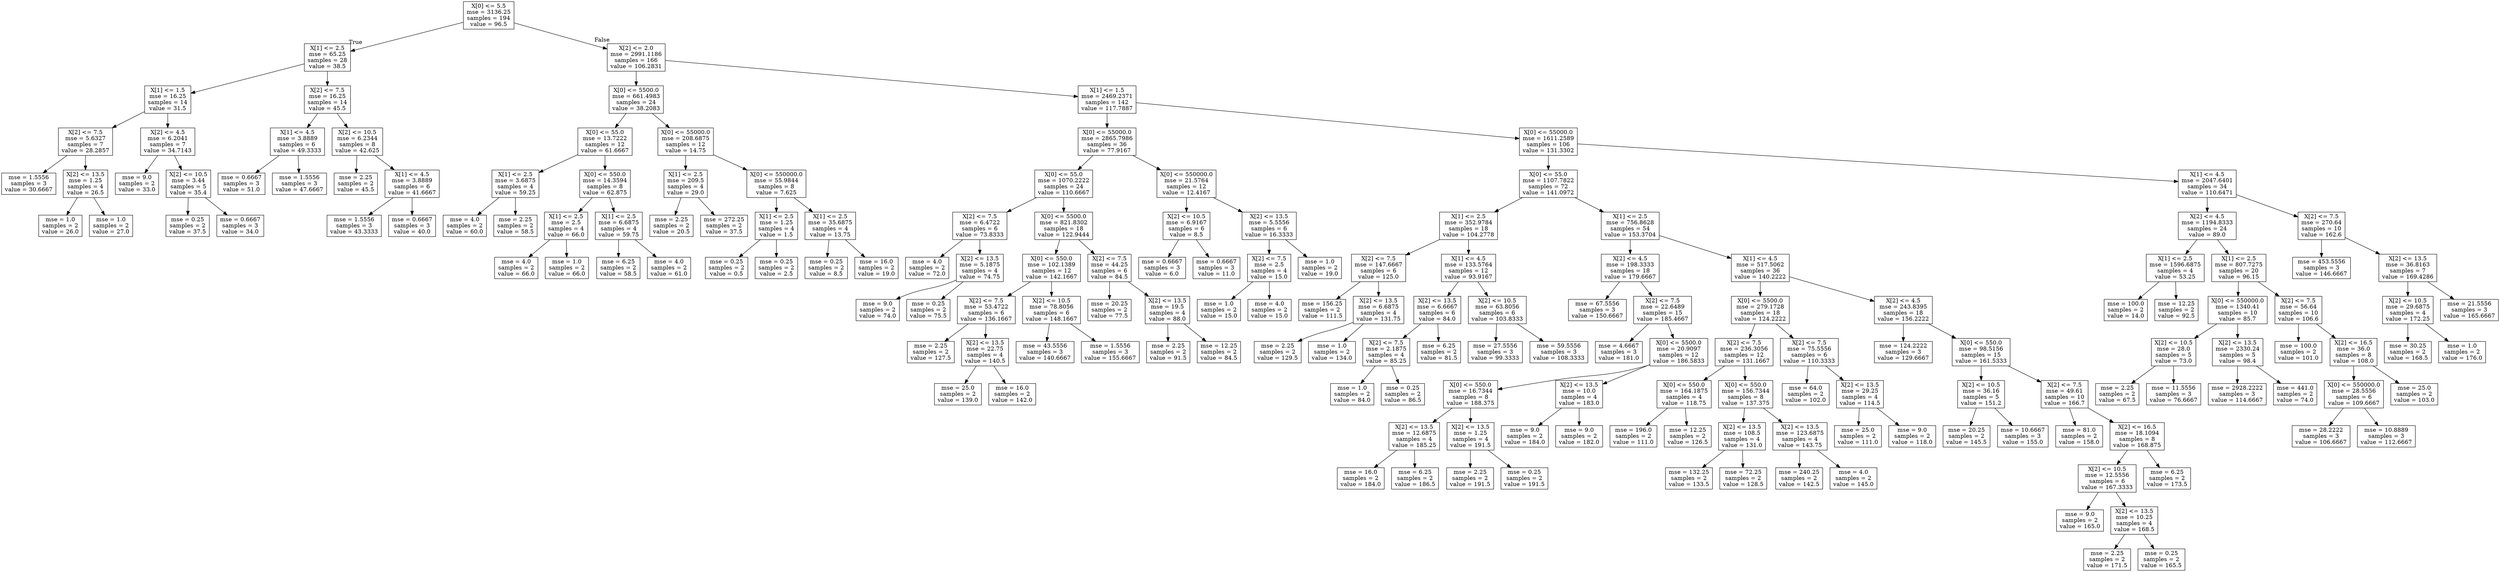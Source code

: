 digraph Tree {
node [shape=box] ;
0 [label="X[0] <= 5.5\nmse = 3136.25\nsamples = 194\nvalue = 96.5"] ;
1 [label="X[1] <= 2.5\nmse = 65.25\nsamples = 28\nvalue = 38.5"] ;
0 -> 1 [labeldistance=2.5, labelangle=45, headlabel="True"] ;
2 [label="X[1] <= 1.5\nmse = 16.25\nsamples = 14\nvalue = 31.5"] ;
1 -> 2 ;
3 [label="X[2] <= 7.5\nmse = 5.6327\nsamples = 7\nvalue = 28.2857"] ;
2 -> 3 ;
4 [label="mse = 1.5556\nsamples = 3\nvalue = 30.6667"] ;
3 -> 4 ;
5 [label="X[2] <= 13.5\nmse = 1.25\nsamples = 4\nvalue = 26.5"] ;
3 -> 5 ;
6 [label="mse = 1.0\nsamples = 2\nvalue = 26.0"] ;
5 -> 6 ;
7 [label="mse = 1.0\nsamples = 2\nvalue = 27.0"] ;
5 -> 7 ;
8 [label="X[2] <= 4.5\nmse = 6.2041\nsamples = 7\nvalue = 34.7143"] ;
2 -> 8 ;
9 [label="mse = 9.0\nsamples = 2\nvalue = 33.0"] ;
8 -> 9 ;
10 [label="X[2] <= 10.5\nmse = 3.44\nsamples = 5\nvalue = 35.4"] ;
8 -> 10 ;
11 [label="mse = 0.25\nsamples = 2\nvalue = 37.5"] ;
10 -> 11 ;
12 [label="mse = 0.6667\nsamples = 3\nvalue = 34.0"] ;
10 -> 12 ;
13 [label="X[2] <= 7.5\nmse = 16.25\nsamples = 14\nvalue = 45.5"] ;
1 -> 13 ;
14 [label="X[1] <= 4.5\nmse = 3.8889\nsamples = 6\nvalue = 49.3333"] ;
13 -> 14 ;
15 [label="mse = 0.6667\nsamples = 3\nvalue = 51.0"] ;
14 -> 15 ;
16 [label="mse = 1.5556\nsamples = 3\nvalue = 47.6667"] ;
14 -> 16 ;
17 [label="X[2] <= 10.5\nmse = 6.2344\nsamples = 8\nvalue = 42.625"] ;
13 -> 17 ;
18 [label="mse = 2.25\nsamples = 2\nvalue = 45.5"] ;
17 -> 18 ;
19 [label="X[1] <= 4.5\nmse = 3.8889\nsamples = 6\nvalue = 41.6667"] ;
17 -> 19 ;
20 [label="mse = 1.5556\nsamples = 3\nvalue = 43.3333"] ;
19 -> 20 ;
21 [label="mse = 0.6667\nsamples = 3\nvalue = 40.0"] ;
19 -> 21 ;
22 [label="X[2] <= 2.0\nmse = 2991.1186\nsamples = 166\nvalue = 106.2831"] ;
0 -> 22 [labeldistance=2.5, labelangle=-45, headlabel="False"] ;
23 [label="X[0] <= 5500.0\nmse = 661.4983\nsamples = 24\nvalue = 38.2083"] ;
22 -> 23 ;
24 [label="X[0] <= 55.0\nmse = 13.7222\nsamples = 12\nvalue = 61.6667"] ;
23 -> 24 ;
25 [label="X[1] <= 2.5\nmse = 3.6875\nsamples = 4\nvalue = 59.25"] ;
24 -> 25 ;
26 [label="mse = 4.0\nsamples = 2\nvalue = 60.0"] ;
25 -> 26 ;
27 [label="mse = 2.25\nsamples = 2\nvalue = 58.5"] ;
25 -> 27 ;
28 [label="X[0] <= 550.0\nmse = 14.3594\nsamples = 8\nvalue = 62.875"] ;
24 -> 28 ;
29 [label="X[1] <= 2.5\nmse = 2.5\nsamples = 4\nvalue = 66.0"] ;
28 -> 29 ;
30 [label="mse = 4.0\nsamples = 2\nvalue = 66.0"] ;
29 -> 30 ;
31 [label="mse = 1.0\nsamples = 2\nvalue = 66.0"] ;
29 -> 31 ;
32 [label="X[1] <= 2.5\nmse = 6.6875\nsamples = 4\nvalue = 59.75"] ;
28 -> 32 ;
33 [label="mse = 6.25\nsamples = 2\nvalue = 58.5"] ;
32 -> 33 ;
34 [label="mse = 4.0\nsamples = 2\nvalue = 61.0"] ;
32 -> 34 ;
35 [label="X[0] <= 55000.0\nmse = 208.6875\nsamples = 12\nvalue = 14.75"] ;
23 -> 35 ;
36 [label="X[1] <= 2.5\nmse = 209.5\nsamples = 4\nvalue = 29.0"] ;
35 -> 36 ;
37 [label="mse = 2.25\nsamples = 2\nvalue = 20.5"] ;
36 -> 37 ;
38 [label="mse = 272.25\nsamples = 2\nvalue = 37.5"] ;
36 -> 38 ;
39 [label="X[0] <= 550000.0\nmse = 55.9844\nsamples = 8\nvalue = 7.625"] ;
35 -> 39 ;
40 [label="X[1] <= 2.5\nmse = 1.25\nsamples = 4\nvalue = 1.5"] ;
39 -> 40 ;
41 [label="mse = 0.25\nsamples = 2\nvalue = 0.5"] ;
40 -> 41 ;
42 [label="mse = 0.25\nsamples = 2\nvalue = 2.5"] ;
40 -> 42 ;
43 [label="X[1] <= 2.5\nmse = 35.6875\nsamples = 4\nvalue = 13.75"] ;
39 -> 43 ;
44 [label="mse = 0.25\nsamples = 2\nvalue = 8.5"] ;
43 -> 44 ;
45 [label="mse = 16.0\nsamples = 2\nvalue = 19.0"] ;
43 -> 45 ;
46 [label="X[1] <= 1.5\nmse = 2469.2371\nsamples = 142\nvalue = 117.7887"] ;
22 -> 46 ;
47 [label="X[0] <= 55000.0\nmse = 2865.7986\nsamples = 36\nvalue = 77.9167"] ;
46 -> 47 ;
48 [label="X[0] <= 55.0\nmse = 1070.2222\nsamples = 24\nvalue = 110.6667"] ;
47 -> 48 ;
49 [label="X[2] <= 7.5\nmse = 6.4722\nsamples = 6\nvalue = 73.8333"] ;
48 -> 49 ;
50 [label="mse = 4.0\nsamples = 2\nvalue = 72.0"] ;
49 -> 50 ;
51 [label="X[2] <= 13.5\nmse = 5.1875\nsamples = 4\nvalue = 74.75"] ;
49 -> 51 ;
52 [label="mse = 9.0\nsamples = 2\nvalue = 74.0"] ;
51 -> 52 ;
53 [label="mse = 0.25\nsamples = 2\nvalue = 75.5"] ;
51 -> 53 ;
54 [label="X[0] <= 5500.0\nmse = 821.8302\nsamples = 18\nvalue = 122.9444"] ;
48 -> 54 ;
55 [label="X[0] <= 550.0\nmse = 102.1389\nsamples = 12\nvalue = 142.1667"] ;
54 -> 55 ;
56 [label="X[2] <= 7.5\nmse = 53.4722\nsamples = 6\nvalue = 136.1667"] ;
55 -> 56 ;
57 [label="mse = 2.25\nsamples = 2\nvalue = 127.5"] ;
56 -> 57 ;
58 [label="X[2] <= 13.5\nmse = 22.75\nsamples = 4\nvalue = 140.5"] ;
56 -> 58 ;
59 [label="mse = 25.0\nsamples = 2\nvalue = 139.0"] ;
58 -> 59 ;
60 [label="mse = 16.0\nsamples = 2\nvalue = 142.0"] ;
58 -> 60 ;
61 [label="X[2] <= 10.5\nmse = 78.8056\nsamples = 6\nvalue = 148.1667"] ;
55 -> 61 ;
62 [label="mse = 43.5556\nsamples = 3\nvalue = 140.6667"] ;
61 -> 62 ;
63 [label="mse = 1.5556\nsamples = 3\nvalue = 155.6667"] ;
61 -> 63 ;
64 [label="X[2] <= 7.5\nmse = 44.25\nsamples = 6\nvalue = 84.5"] ;
54 -> 64 ;
65 [label="mse = 20.25\nsamples = 2\nvalue = 77.5"] ;
64 -> 65 ;
66 [label="X[2] <= 13.5\nmse = 19.5\nsamples = 4\nvalue = 88.0"] ;
64 -> 66 ;
67 [label="mse = 2.25\nsamples = 2\nvalue = 91.5"] ;
66 -> 67 ;
68 [label="mse = 12.25\nsamples = 2\nvalue = 84.5"] ;
66 -> 68 ;
69 [label="X[0] <= 550000.0\nmse = 21.5764\nsamples = 12\nvalue = 12.4167"] ;
47 -> 69 ;
70 [label="X[2] <= 10.5\nmse = 6.9167\nsamples = 6\nvalue = 8.5"] ;
69 -> 70 ;
71 [label="mse = 0.6667\nsamples = 3\nvalue = 6.0"] ;
70 -> 71 ;
72 [label="mse = 0.6667\nsamples = 3\nvalue = 11.0"] ;
70 -> 72 ;
73 [label="X[2] <= 13.5\nmse = 5.5556\nsamples = 6\nvalue = 16.3333"] ;
69 -> 73 ;
74 [label="X[2] <= 7.5\nmse = 2.5\nsamples = 4\nvalue = 15.0"] ;
73 -> 74 ;
75 [label="mse = 1.0\nsamples = 2\nvalue = 15.0"] ;
74 -> 75 ;
76 [label="mse = 4.0\nsamples = 2\nvalue = 15.0"] ;
74 -> 76 ;
77 [label="mse = 1.0\nsamples = 2\nvalue = 19.0"] ;
73 -> 77 ;
78 [label="X[0] <= 55000.0\nmse = 1611.2589\nsamples = 106\nvalue = 131.3302"] ;
46 -> 78 ;
79 [label="X[0] <= 55.0\nmse = 1107.7822\nsamples = 72\nvalue = 141.0972"] ;
78 -> 79 ;
80 [label="X[1] <= 2.5\nmse = 352.9784\nsamples = 18\nvalue = 104.2778"] ;
79 -> 80 ;
81 [label="X[2] <= 7.5\nmse = 147.6667\nsamples = 6\nvalue = 125.0"] ;
80 -> 81 ;
82 [label="mse = 156.25\nsamples = 2\nvalue = 111.5"] ;
81 -> 82 ;
83 [label="X[2] <= 13.5\nmse = 6.6875\nsamples = 4\nvalue = 131.75"] ;
81 -> 83 ;
84 [label="mse = 2.25\nsamples = 2\nvalue = 129.5"] ;
83 -> 84 ;
85 [label="mse = 1.0\nsamples = 2\nvalue = 134.0"] ;
83 -> 85 ;
86 [label="X[1] <= 4.5\nmse = 133.5764\nsamples = 12\nvalue = 93.9167"] ;
80 -> 86 ;
87 [label="X[2] <= 13.5\nmse = 6.6667\nsamples = 6\nvalue = 84.0"] ;
86 -> 87 ;
88 [label="X[2] <= 7.5\nmse = 2.1875\nsamples = 4\nvalue = 85.25"] ;
87 -> 88 ;
89 [label="mse = 1.0\nsamples = 2\nvalue = 84.0"] ;
88 -> 89 ;
90 [label="mse = 0.25\nsamples = 2\nvalue = 86.5"] ;
88 -> 90 ;
91 [label="mse = 6.25\nsamples = 2\nvalue = 81.5"] ;
87 -> 91 ;
92 [label="X[2] <= 10.5\nmse = 63.8056\nsamples = 6\nvalue = 103.8333"] ;
86 -> 92 ;
93 [label="mse = 27.5556\nsamples = 3\nvalue = 99.3333"] ;
92 -> 93 ;
94 [label="mse = 59.5556\nsamples = 3\nvalue = 108.3333"] ;
92 -> 94 ;
95 [label="X[1] <= 2.5\nmse = 756.8628\nsamples = 54\nvalue = 153.3704"] ;
79 -> 95 ;
96 [label="X[2] <= 4.5\nmse = 198.3333\nsamples = 18\nvalue = 179.6667"] ;
95 -> 96 ;
97 [label="mse = 67.5556\nsamples = 3\nvalue = 150.6667"] ;
96 -> 97 ;
98 [label="X[2] <= 7.5\nmse = 22.6489\nsamples = 15\nvalue = 185.4667"] ;
96 -> 98 ;
99 [label="mse = 4.6667\nsamples = 3\nvalue = 181.0"] ;
98 -> 99 ;
100 [label="X[0] <= 5500.0\nmse = 20.9097\nsamples = 12\nvalue = 186.5833"] ;
98 -> 100 ;
101 [label="X[0] <= 550.0\nmse = 16.7344\nsamples = 8\nvalue = 188.375"] ;
100 -> 101 ;
102 [label="X[2] <= 13.5\nmse = 12.6875\nsamples = 4\nvalue = 185.25"] ;
101 -> 102 ;
103 [label="mse = 16.0\nsamples = 2\nvalue = 184.0"] ;
102 -> 103 ;
104 [label="mse = 6.25\nsamples = 2\nvalue = 186.5"] ;
102 -> 104 ;
105 [label="X[2] <= 13.5\nmse = 1.25\nsamples = 4\nvalue = 191.5"] ;
101 -> 105 ;
106 [label="mse = 2.25\nsamples = 2\nvalue = 191.5"] ;
105 -> 106 ;
107 [label="mse = 0.25\nsamples = 2\nvalue = 191.5"] ;
105 -> 107 ;
108 [label="X[2] <= 13.5\nmse = 10.0\nsamples = 4\nvalue = 183.0"] ;
100 -> 108 ;
109 [label="mse = 9.0\nsamples = 2\nvalue = 184.0"] ;
108 -> 109 ;
110 [label="mse = 9.0\nsamples = 2\nvalue = 182.0"] ;
108 -> 110 ;
111 [label="X[1] <= 4.5\nmse = 517.5062\nsamples = 36\nvalue = 140.2222"] ;
95 -> 111 ;
112 [label="X[0] <= 5500.0\nmse = 279.1728\nsamples = 18\nvalue = 124.2222"] ;
111 -> 112 ;
113 [label="X[2] <= 7.5\nmse = 236.3056\nsamples = 12\nvalue = 131.1667"] ;
112 -> 113 ;
114 [label="X[0] <= 550.0\nmse = 164.1875\nsamples = 4\nvalue = 118.75"] ;
113 -> 114 ;
115 [label="mse = 196.0\nsamples = 2\nvalue = 111.0"] ;
114 -> 115 ;
116 [label="mse = 12.25\nsamples = 2\nvalue = 126.5"] ;
114 -> 116 ;
117 [label="X[0] <= 550.0\nmse = 156.7344\nsamples = 8\nvalue = 137.375"] ;
113 -> 117 ;
118 [label="X[2] <= 13.5\nmse = 108.5\nsamples = 4\nvalue = 131.0"] ;
117 -> 118 ;
119 [label="mse = 132.25\nsamples = 2\nvalue = 133.5"] ;
118 -> 119 ;
120 [label="mse = 72.25\nsamples = 2\nvalue = 128.5"] ;
118 -> 120 ;
121 [label="X[2] <= 13.5\nmse = 123.6875\nsamples = 4\nvalue = 143.75"] ;
117 -> 121 ;
122 [label="mse = 240.25\nsamples = 2\nvalue = 142.5"] ;
121 -> 122 ;
123 [label="mse = 4.0\nsamples = 2\nvalue = 145.0"] ;
121 -> 123 ;
124 [label="X[2] <= 7.5\nmse = 75.5556\nsamples = 6\nvalue = 110.3333"] ;
112 -> 124 ;
125 [label="mse = 64.0\nsamples = 2\nvalue = 102.0"] ;
124 -> 125 ;
126 [label="X[2] <= 13.5\nmse = 29.25\nsamples = 4\nvalue = 114.5"] ;
124 -> 126 ;
127 [label="mse = 25.0\nsamples = 2\nvalue = 111.0"] ;
126 -> 127 ;
128 [label="mse = 9.0\nsamples = 2\nvalue = 118.0"] ;
126 -> 128 ;
129 [label="X[2] <= 4.5\nmse = 243.8395\nsamples = 18\nvalue = 156.2222"] ;
111 -> 129 ;
130 [label="mse = 124.2222\nsamples = 3\nvalue = 129.6667"] ;
129 -> 130 ;
131 [label="X[0] <= 550.0\nmse = 98.5156\nsamples = 15\nvalue = 161.5333"] ;
129 -> 131 ;
132 [label="X[2] <= 10.5\nmse = 36.16\nsamples = 5\nvalue = 151.2"] ;
131 -> 132 ;
133 [label="mse = 20.25\nsamples = 2\nvalue = 145.5"] ;
132 -> 133 ;
134 [label="mse = 10.6667\nsamples = 3\nvalue = 155.0"] ;
132 -> 134 ;
135 [label="X[2] <= 7.5\nmse = 49.61\nsamples = 10\nvalue = 166.7"] ;
131 -> 135 ;
136 [label="mse = 81.0\nsamples = 2\nvalue = 158.0"] ;
135 -> 136 ;
137 [label="X[2] <= 16.5\nmse = 18.1094\nsamples = 8\nvalue = 168.875"] ;
135 -> 137 ;
138 [label="X[2] <= 10.5\nmse = 12.5556\nsamples = 6\nvalue = 167.3333"] ;
137 -> 138 ;
139 [label="mse = 9.0\nsamples = 2\nvalue = 165.0"] ;
138 -> 139 ;
140 [label="X[2] <= 13.5\nmse = 10.25\nsamples = 4\nvalue = 168.5"] ;
138 -> 140 ;
141 [label="mse = 2.25\nsamples = 2\nvalue = 171.5"] ;
140 -> 141 ;
142 [label="mse = 0.25\nsamples = 2\nvalue = 165.5"] ;
140 -> 142 ;
143 [label="mse = 6.25\nsamples = 2\nvalue = 173.5"] ;
137 -> 143 ;
144 [label="X[1] <= 4.5\nmse = 2047.6401\nsamples = 34\nvalue = 110.6471"] ;
78 -> 144 ;
145 [label="X[2] <= 4.5\nmse = 1194.8333\nsamples = 24\nvalue = 89.0"] ;
144 -> 145 ;
146 [label="X[1] <= 2.5\nmse = 1596.6875\nsamples = 4\nvalue = 53.25"] ;
145 -> 146 ;
147 [label="mse = 100.0\nsamples = 2\nvalue = 14.0"] ;
146 -> 147 ;
148 [label="mse = 12.25\nsamples = 2\nvalue = 92.5"] ;
146 -> 148 ;
149 [label="X[1] <= 2.5\nmse = 807.7275\nsamples = 20\nvalue = 96.15"] ;
145 -> 149 ;
150 [label="X[0] <= 550000.0\nmse = 1340.41\nsamples = 10\nvalue = 85.7"] ;
149 -> 150 ;
151 [label="X[2] <= 10.5\nmse = 28.0\nsamples = 5\nvalue = 73.0"] ;
150 -> 151 ;
152 [label="mse = 2.25\nsamples = 2\nvalue = 67.5"] ;
151 -> 152 ;
153 [label="mse = 11.5556\nsamples = 3\nvalue = 76.6667"] ;
151 -> 153 ;
154 [label="X[2] <= 13.5\nmse = 2330.24\nsamples = 5\nvalue = 98.4"] ;
150 -> 154 ;
155 [label="mse = 2928.2222\nsamples = 3\nvalue = 114.6667"] ;
154 -> 155 ;
156 [label="mse = 441.0\nsamples = 2\nvalue = 74.0"] ;
154 -> 156 ;
157 [label="X[2] <= 7.5\nmse = 56.64\nsamples = 10\nvalue = 106.6"] ;
149 -> 157 ;
158 [label="mse = 100.0\nsamples = 2\nvalue = 101.0"] ;
157 -> 158 ;
159 [label="X[2] <= 16.5\nmse = 36.0\nsamples = 8\nvalue = 108.0"] ;
157 -> 159 ;
160 [label="X[0] <= 550000.0\nmse = 28.5556\nsamples = 6\nvalue = 109.6667"] ;
159 -> 160 ;
161 [label="mse = 28.2222\nsamples = 3\nvalue = 106.6667"] ;
160 -> 161 ;
162 [label="mse = 10.8889\nsamples = 3\nvalue = 112.6667"] ;
160 -> 162 ;
163 [label="mse = 25.0\nsamples = 2\nvalue = 103.0"] ;
159 -> 163 ;
164 [label="X[2] <= 7.5\nmse = 270.64\nsamples = 10\nvalue = 162.6"] ;
144 -> 164 ;
165 [label="mse = 453.5556\nsamples = 3\nvalue = 146.6667"] ;
164 -> 165 ;
166 [label="X[2] <= 13.5\nmse = 36.8163\nsamples = 7\nvalue = 169.4286"] ;
164 -> 166 ;
167 [label="X[2] <= 10.5\nmse = 29.6875\nsamples = 4\nvalue = 172.25"] ;
166 -> 167 ;
168 [label="mse = 30.25\nsamples = 2\nvalue = 168.5"] ;
167 -> 168 ;
169 [label="mse = 1.0\nsamples = 2\nvalue = 176.0"] ;
167 -> 169 ;
170 [label="mse = 21.5556\nsamples = 3\nvalue = 165.6667"] ;
166 -> 170 ;
}